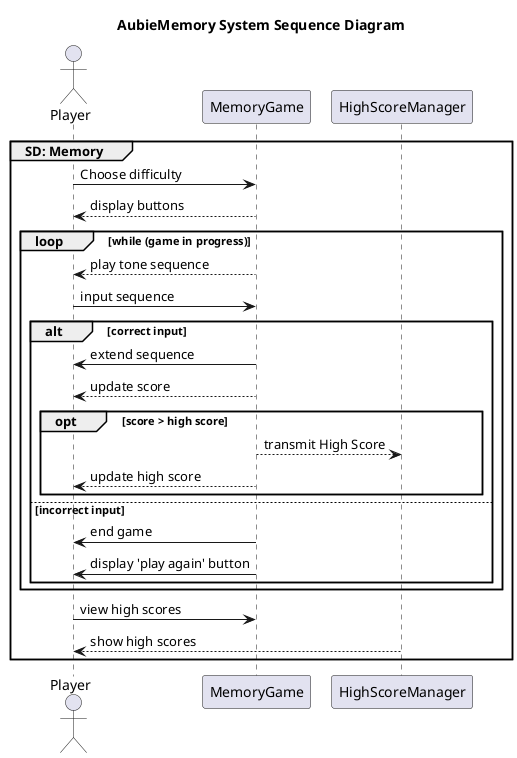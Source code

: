 @startuml
title AubieMemory System Sequence Diagram
actor Player
participant MemoryGame
participant HighScoreManager
group SD: Memory

Player -> MemoryGame: Choose difficulty
Player <-- MemoryGame: display buttons
loop while (game in progress)
Player <-- MemoryGame: play tone sequence
Player -> MemoryGame: input sequence

alt correct input
Player <- MemoryGame: extend sequence
Player <-- MemoryGame: update score
opt score > high score
MemoryGame --> HighScoreManager: transmit High Score
Player <-- MemoryGame: update high score
end
else incorrect input
     Player <- MemoryGame: end game
     Player <- MemoryGame: display 'play again' button
end

end

Player -> MemoryGame: view high scores
Player <-- HighScoreManager: show high scores
end
@enduml